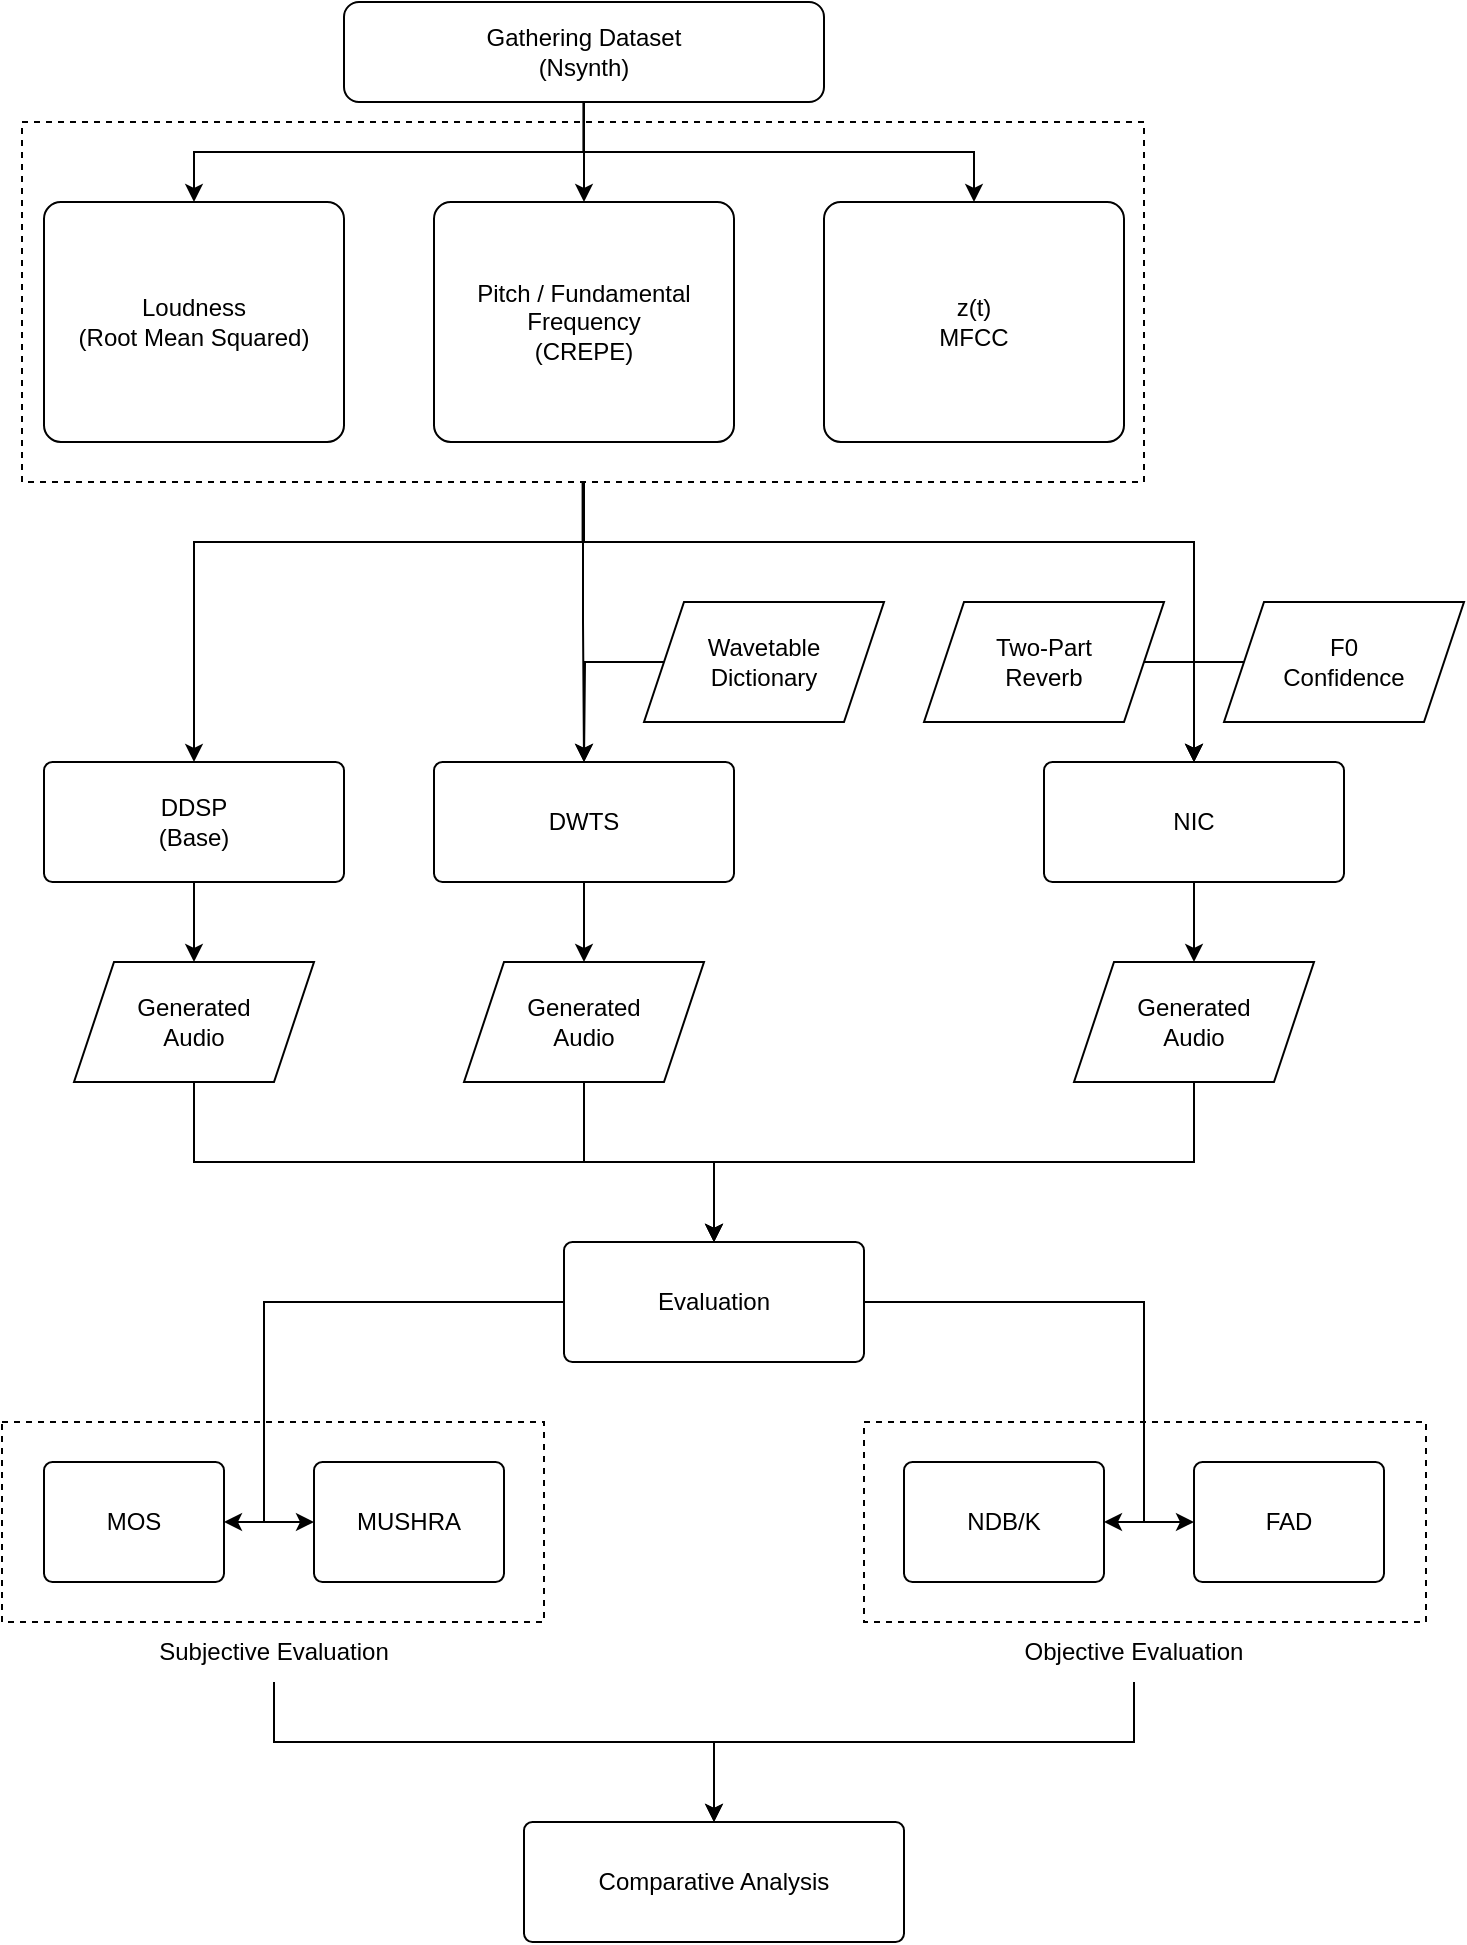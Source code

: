 <mxfile version="24.3.1" type="device">
  <diagram id="C5RBs43oDa-KdzZeNtuy" name="Page-1">
    <mxGraphModel dx="1161" dy="638" grid="1" gridSize="10" guides="1" tooltips="1" connect="1" arrows="1" fold="1" page="1" pageScale="1" pageWidth="827" pageHeight="1169" math="0" shadow="0">
      <root>
        <mxCell id="WIyWlLk6GJQsqaUBKTNV-0" />
        <mxCell id="WIyWlLk6GJQsqaUBKTNV-1" parent="WIyWlLk6GJQsqaUBKTNV-0" />
        <mxCell id="WIyWlLk6GJQsqaUBKTNV-3" value="Gathering Dataset&lt;div&gt;(Nsynth)&lt;/div&gt;" style="rounded=1;whiteSpace=wrap;html=1;fontSize=12;glass=0;strokeWidth=1;shadow=0;" parent="WIyWlLk6GJQsqaUBKTNV-1" vertex="1">
          <mxGeometry x="240" y="70" width="240" height="50" as="geometry" />
        </mxCell>
        <mxCell id="7aXix6pyU5FLzZMUOEfd-0" value="Loudness&lt;div&gt;(Root Mean Squared)&lt;/div&gt;" style="rounded=1;whiteSpace=wrap;html=1;fontSize=12;glass=0;strokeWidth=1;shadow=0;arcSize=7;" vertex="1" parent="WIyWlLk6GJQsqaUBKTNV-1">
          <mxGeometry x="90" y="170" width="150" height="120" as="geometry" />
        </mxCell>
        <mxCell id="7aXix6pyU5FLzZMUOEfd-2" value="Pitch / Fundamental Frequency&lt;div&gt;(CREPE)&lt;/div&gt;" style="rounded=1;whiteSpace=wrap;html=1;fontSize=12;glass=0;strokeWidth=1;shadow=0;arcSize=7;" vertex="1" parent="WIyWlLk6GJQsqaUBKTNV-1">
          <mxGeometry x="285" y="170" width="150" height="120" as="geometry" />
        </mxCell>
        <mxCell id="7aXix6pyU5FLzZMUOEfd-3" value="z(t)&lt;div&gt;MFCC&lt;/div&gt;" style="rounded=1;whiteSpace=wrap;html=1;fontSize=12;glass=0;strokeWidth=1;shadow=0;arcSize=7;" vertex="1" parent="WIyWlLk6GJQsqaUBKTNV-1">
          <mxGeometry x="480" y="170" width="150" height="120" as="geometry" />
        </mxCell>
        <mxCell id="7aXix6pyU5FLzZMUOEfd-4" value="" style="endArrow=classic;html=1;rounded=0;exitX=0.5;exitY=1;exitDx=0;exitDy=0;entryX=0.5;entryY=0;entryDx=0;entryDy=0;" edge="1" parent="WIyWlLk6GJQsqaUBKTNV-1" source="WIyWlLk6GJQsqaUBKTNV-3" target="7aXix6pyU5FLzZMUOEfd-2">
          <mxGeometry width="50" height="50" relative="1" as="geometry">
            <mxPoint x="320" y="200" as="sourcePoint" />
            <mxPoint x="370" y="150" as="targetPoint" />
          </mxGeometry>
        </mxCell>
        <mxCell id="7aXix6pyU5FLzZMUOEfd-5" value="" style="endArrow=classic;html=1;rounded=0;exitX=0.5;exitY=1;exitDx=0;exitDy=0;entryX=0.5;entryY=0;entryDx=0;entryDy=0;edgeStyle=elbowEdgeStyle;elbow=vertical;" edge="1" parent="WIyWlLk6GJQsqaUBKTNV-1" target="7aXix6pyU5FLzZMUOEfd-0">
          <mxGeometry width="50" height="50" relative="1" as="geometry">
            <mxPoint x="359.71" y="120" as="sourcePoint" />
            <mxPoint x="359.71" y="170" as="targetPoint" />
          </mxGeometry>
        </mxCell>
        <mxCell id="7aXix6pyU5FLzZMUOEfd-7" value="" style="endArrow=classic;html=1;rounded=0;entryX=0.5;entryY=0;entryDx=0;entryDy=0;edgeStyle=elbowEdgeStyle;elbow=vertical;" edge="1" parent="WIyWlLk6GJQsqaUBKTNV-1" target="7aXix6pyU5FLzZMUOEfd-3">
          <mxGeometry width="50" height="50" relative="1" as="geometry">
            <mxPoint x="360" y="120" as="sourcePoint" />
            <mxPoint x="175" y="180" as="targetPoint" />
          </mxGeometry>
        </mxCell>
        <mxCell id="7aXix6pyU5FLzZMUOEfd-8" value="" style="rounded=0;whiteSpace=wrap;html=1;fillColor=none;dashed=1;" vertex="1" parent="WIyWlLk6GJQsqaUBKTNV-1">
          <mxGeometry x="79" y="130" width="561" height="180" as="geometry" />
        </mxCell>
        <mxCell id="7aXix6pyU5FLzZMUOEfd-30" style="edgeStyle=orthogonalEdgeStyle;rounded=0;orthogonalLoop=1;jettySize=auto;html=1;entryX=0.5;entryY=0;entryDx=0;entryDy=0;" edge="1" parent="WIyWlLk6GJQsqaUBKTNV-1" source="7aXix6pyU5FLzZMUOEfd-9" target="7aXix6pyU5FLzZMUOEfd-26">
          <mxGeometry relative="1" as="geometry" />
        </mxCell>
        <mxCell id="7aXix6pyU5FLzZMUOEfd-9" value="DDSP&lt;div&gt;(Base)&lt;/div&gt;" style="rounded=1;whiteSpace=wrap;html=1;fontSize=12;glass=0;strokeWidth=1;shadow=0;arcSize=7;" vertex="1" parent="WIyWlLk6GJQsqaUBKTNV-1">
          <mxGeometry x="90" y="450" width="150" height="60" as="geometry" />
        </mxCell>
        <mxCell id="7aXix6pyU5FLzZMUOEfd-29" style="edgeStyle=orthogonalEdgeStyle;rounded=0;orthogonalLoop=1;jettySize=auto;html=1;entryX=0.5;entryY=0;entryDx=0;entryDy=0;" edge="1" parent="WIyWlLk6GJQsqaUBKTNV-1" source="7aXix6pyU5FLzZMUOEfd-10" target="7aXix6pyU5FLzZMUOEfd-24">
          <mxGeometry relative="1" as="geometry" />
        </mxCell>
        <mxCell id="7aXix6pyU5FLzZMUOEfd-10" value="DWTS" style="rounded=1;whiteSpace=wrap;html=1;fontSize=12;glass=0;strokeWidth=1;shadow=0;arcSize=7;" vertex="1" parent="WIyWlLk6GJQsqaUBKTNV-1">
          <mxGeometry x="285" y="450" width="150" height="60" as="geometry" />
        </mxCell>
        <mxCell id="7aXix6pyU5FLzZMUOEfd-31" style="edgeStyle=orthogonalEdgeStyle;rounded=0;orthogonalLoop=1;jettySize=auto;html=1;entryX=0.5;entryY=0;entryDx=0;entryDy=0;" edge="1" parent="WIyWlLk6GJQsqaUBKTNV-1" source="7aXix6pyU5FLzZMUOEfd-11" target="7aXix6pyU5FLzZMUOEfd-25">
          <mxGeometry relative="1" as="geometry" />
        </mxCell>
        <mxCell id="7aXix6pyU5FLzZMUOEfd-11" value="NIC" style="rounded=1;whiteSpace=wrap;html=1;fontSize=12;glass=0;strokeWidth=1;shadow=0;arcSize=7;" vertex="1" parent="WIyWlLk6GJQsqaUBKTNV-1">
          <mxGeometry x="590" y="450" width="150" height="60" as="geometry" />
        </mxCell>
        <mxCell id="7aXix6pyU5FLzZMUOEfd-12" value="" style="endArrow=classic;html=1;rounded=0;edgeStyle=elbowEdgeStyle;elbow=vertical;exitX=0.5;exitY=1;exitDx=0;exitDy=0;" edge="1" parent="WIyWlLk6GJQsqaUBKTNV-1" source="7aXix6pyU5FLzZMUOEfd-8" target="7aXix6pyU5FLzZMUOEfd-10">
          <mxGeometry width="50" height="50" relative="1" as="geometry">
            <mxPoint x="370" y="330" as="sourcePoint" />
            <mxPoint x="565" y="370" as="targetPoint" />
          </mxGeometry>
        </mxCell>
        <mxCell id="7aXix6pyU5FLzZMUOEfd-13" value="" style="endArrow=classic;html=1;rounded=0;edgeStyle=elbowEdgeStyle;elbow=vertical;exitX=0.5;exitY=1;exitDx=0;exitDy=0;entryX=0.5;entryY=0;entryDx=0;entryDy=0;" edge="1" parent="WIyWlLk6GJQsqaUBKTNV-1" target="7aXix6pyU5FLzZMUOEfd-9">
          <mxGeometry width="50" height="50" relative="1" as="geometry">
            <mxPoint x="359.3" y="310" as="sourcePoint" />
            <mxPoint x="359.3" y="370" as="targetPoint" />
            <Array as="points">
              <mxPoint x="262" y="340" />
            </Array>
          </mxGeometry>
        </mxCell>
        <mxCell id="7aXix6pyU5FLzZMUOEfd-14" value="" style="endArrow=classic;html=1;rounded=0;edgeStyle=elbowEdgeStyle;elbow=vertical;entryX=0.5;entryY=0;entryDx=0;entryDy=0;" edge="1" parent="WIyWlLk6GJQsqaUBKTNV-1" target="7aXix6pyU5FLzZMUOEfd-11">
          <mxGeometry width="50" height="50" relative="1" as="geometry">
            <mxPoint x="360" y="310" as="sourcePoint" />
            <mxPoint x="175" y="380" as="targetPoint" />
            <Array as="points">
              <mxPoint x="458" y="340" />
            </Array>
          </mxGeometry>
        </mxCell>
        <mxCell id="7aXix6pyU5FLzZMUOEfd-16" style="edgeStyle=orthogonalEdgeStyle;rounded=0;orthogonalLoop=1;jettySize=auto;html=1;" edge="1" parent="WIyWlLk6GJQsqaUBKTNV-1" source="7aXix6pyU5FLzZMUOEfd-15">
          <mxGeometry relative="1" as="geometry">
            <mxPoint x="360" y="450" as="targetPoint" />
          </mxGeometry>
        </mxCell>
        <mxCell id="7aXix6pyU5FLzZMUOEfd-15" value="Wavetable&lt;div&gt;Dictionary&lt;/div&gt;" style="shape=parallelogram;perimeter=parallelogramPerimeter;whiteSpace=wrap;html=1;fixedSize=1;" vertex="1" parent="WIyWlLk6GJQsqaUBKTNV-1">
          <mxGeometry x="390" y="370" width="120" height="60" as="geometry" />
        </mxCell>
        <mxCell id="7aXix6pyU5FLzZMUOEfd-20" style="edgeStyle=orthogonalEdgeStyle;rounded=0;orthogonalLoop=1;jettySize=auto;html=1;entryX=0.5;entryY=0;entryDx=0;entryDy=0;" edge="1" parent="WIyWlLk6GJQsqaUBKTNV-1" source="7aXix6pyU5FLzZMUOEfd-17" target="7aXix6pyU5FLzZMUOEfd-11">
          <mxGeometry relative="1" as="geometry">
            <Array as="points">
              <mxPoint x="665" y="400" />
            </Array>
          </mxGeometry>
        </mxCell>
        <mxCell id="7aXix6pyU5FLzZMUOEfd-17" value="F0&lt;div&gt;Confidence&lt;/div&gt;" style="shape=parallelogram;perimeter=parallelogramPerimeter;whiteSpace=wrap;html=1;fixedSize=1;" vertex="1" parent="WIyWlLk6GJQsqaUBKTNV-1">
          <mxGeometry x="680" y="370" width="120" height="60" as="geometry" />
        </mxCell>
        <mxCell id="7aXix6pyU5FLzZMUOEfd-22" style="edgeStyle=orthogonalEdgeStyle;rounded=0;orthogonalLoop=1;jettySize=auto;html=1;entryX=0.5;entryY=0;entryDx=0;entryDy=0;" edge="1" parent="WIyWlLk6GJQsqaUBKTNV-1" source="7aXix6pyU5FLzZMUOEfd-18" target="7aXix6pyU5FLzZMUOEfd-11">
          <mxGeometry relative="1" as="geometry">
            <Array as="points">
              <mxPoint x="665" y="400" />
            </Array>
          </mxGeometry>
        </mxCell>
        <mxCell id="7aXix6pyU5FLzZMUOEfd-18" value="Two-Part&lt;div&gt;Reverb&lt;/div&gt;" style="shape=parallelogram;perimeter=parallelogramPerimeter;whiteSpace=wrap;html=1;fixedSize=1;" vertex="1" parent="WIyWlLk6GJQsqaUBKTNV-1">
          <mxGeometry x="530" y="370" width="120" height="60" as="geometry" />
        </mxCell>
        <mxCell id="7aXix6pyU5FLzZMUOEfd-38" style="edgeStyle=orthogonalEdgeStyle;rounded=0;orthogonalLoop=1;jettySize=auto;html=1;entryX=0.5;entryY=0;entryDx=0;entryDy=0;" edge="1" parent="WIyWlLk6GJQsqaUBKTNV-1" source="7aXix6pyU5FLzZMUOEfd-24" target="7aXix6pyU5FLzZMUOEfd-36">
          <mxGeometry relative="1" as="geometry" />
        </mxCell>
        <mxCell id="7aXix6pyU5FLzZMUOEfd-24" value="Generated&lt;div&gt;Audio&lt;/div&gt;" style="shape=parallelogram;perimeter=parallelogramPerimeter;whiteSpace=wrap;html=1;fixedSize=1;" vertex="1" parent="WIyWlLk6GJQsqaUBKTNV-1">
          <mxGeometry x="300" y="550" width="120" height="60" as="geometry" />
        </mxCell>
        <mxCell id="7aXix6pyU5FLzZMUOEfd-37" style="edgeStyle=orthogonalEdgeStyle;rounded=0;orthogonalLoop=1;jettySize=auto;html=1;entryX=0.5;entryY=0;entryDx=0;entryDy=0;" edge="1" parent="WIyWlLk6GJQsqaUBKTNV-1" source="7aXix6pyU5FLzZMUOEfd-25" target="7aXix6pyU5FLzZMUOEfd-36">
          <mxGeometry relative="1" as="geometry">
            <Array as="points">
              <mxPoint x="665" y="650" />
              <mxPoint x="425" y="650" />
            </Array>
          </mxGeometry>
        </mxCell>
        <mxCell id="7aXix6pyU5FLzZMUOEfd-25" value="Generated&lt;div&gt;Audio&lt;/div&gt;" style="shape=parallelogram;perimeter=parallelogramPerimeter;whiteSpace=wrap;html=1;fixedSize=1;" vertex="1" parent="WIyWlLk6GJQsqaUBKTNV-1">
          <mxGeometry x="605" y="550" width="120" height="60" as="geometry" />
        </mxCell>
        <mxCell id="7aXix6pyU5FLzZMUOEfd-39" style="edgeStyle=orthogonalEdgeStyle;rounded=0;orthogonalLoop=1;jettySize=auto;html=1;entryX=0.5;entryY=0;entryDx=0;entryDy=0;" edge="1" parent="WIyWlLk6GJQsqaUBKTNV-1" source="7aXix6pyU5FLzZMUOEfd-26" target="7aXix6pyU5FLzZMUOEfd-36">
          <mxGeometry relative="1" as="geometry">
            <Array as="points">
              <mxPoint x="165" y="650" />
              <mxPoint x="425" y="650" />
            </Array>
          </mxGeometry>
        </mxCell>
        <mxCell id="7aXix6pyU5FLzZMUOEfd-26" value="Generated&lt;div&gt;Audio&lt;/div&gt;" style="shape=parallelogram;perimeter=parallelogramPerimeter;whiteSpace=wrap;html=1;fixedSize=1;" vertex="1" parent="WIyWlLk6GJQsqaUBKTNV-1">
          <mxGeometry x="105" y="550" width="120" height="60" as="geometry" />
        </mxCell>
        <mxCell id="7aXix6pyU5FLzZMUOEfd-32" value="MOS" style="rounded=1;whiteSpace=wrap;html=1;fontSize=12;glass=0;strokeWidth=1;shadow=0;arcSize=7;" vertex="1" parent="WIyWlLk6GJQsqaUBKTNV-1">
          <mxGeometry x="90" y="800" width="90" height="60" as="geometry" />
        </mxCell>
        <mxCell id="7aXix6pyU5FLzZMUOEfd-33" value="MUSHRA" style="rounded=1;whiteSpace=wrap;html=1;fontSize=12;glass=0;strokeWidth=1;shadow=0;arcSize=7;" vertex="1" parent="WIyWlLk6GJQsqaUBKTNV-1">
          <mxGeometry x="225" y="800" width="95" height="60" as="geometry" />
        </mxCell>
        <mxCell id="7aXix6pyU5FLzZMUOEfd-34" value="NDB/K" style="rounded=1;whiteSpace=wrap;html=1;fontSize=12;glass=0;strokeWidth=1;shadow=0;arcSize=7;" vertex="1" parent="WIyWlLk6GJQsqaUBKTNV-1">
          <mxGeometry x="520" y="800" width="100" height="60" as="geometry" />
        </mxCell>
        <mxCell id="7aXix6pyU5FLzZMUOEfd-35" value="FAD" style="rounded=1;whiteSpace=wrap;html=1;fontSize=12;glass=0;strokeWidth=1;shadow=0;arcSize=7;" vertex="1" parent="WIyWlLk6GJQsqaUBKTNV-1">
          <mxGeometry x="665" y="800" width="95" height="60" as="geometry" />
        </mxCell>
        <mxCell id="7aXix6pyU5FLzZMUOEfd-40" style="edgeStyle=orthogonalEdgeStyle;rounded=0;orthogonalLoop=1;jettySize=auto;html=1;entryX=1;entryY=0.5;entryDx=0;entryDy=0;" edge="1" parent="WIyWlLk6GJQsqaUBKTNV-1" source="7aXix6pyU5FLzZMUOEfd-36" target="7aXix6pyU5FLzZMUOEfd-32">
          <mxGeometry relative="1" as="geometry">
            <Array as="points">
              <mxPoint x="200" y="720" />
              <mxPoint x="200" y="830" />
            </Array>
          </mxGeometry>
        </mxCell>
        <mxCell id="7aXix6pyU5FLzZMUOEfd-41" style="edgeStyle=orthogonalEdgeStyle;rounded=0;orthogonalLoop=1;jettySize=auto;html=1;entryX=0;entryY=0.5;entryDx=0;entryDy=0;" edge="1" parent="WIyWlLk6GJQsqaUBKTNV-1" source="7aXix6pyU5FLzZMUOEfd-36" target="7aXix6pyU5FLzZMUOEfd-33">
          <mxGeometry relative="1" as="geometry">
            <Array as="points">
              <mxPoint x="200" y="720" />
              <mxPoint x="200" y="830" />
            </Array>
          </mxGeometry>
        </mxCell>
        <mxCell id="7aXix6pyU5FLzZMUOEfd-43" style="edgeStyle=orthogonalEdgeStyle;rounded=0;orthogonalLoop=1;jettySize=auto;html=1;entryX=1;entryY=0.5;entryDx=0;entryDy=0;" edge="1" parent="WIyWlLk6GJQsqaUBKTNV-1" source="7aXix6pyU5FLzZMUOEfd-36" target="7aXix6pyU5FLzZMUOEfd-34">
          <mxGeometry relative="1" as="geometry">
            <Array as="points">
              <mxPoint x="640" y="720" />
              <mxPoint x="640" y="830" />
            </Array>
          </mxGeometry>
        </mxCell>
        <mxCell id="7aXix6pyU5FLzZMUOEfd-44" style="edgeStyle=orthogonalEdgeStyle;rounded=0;orthogonalLoop=1;jettySize=auto;html=1;entryX=0;entryY=0.5;entryDx=0;entryDy=0;" edge="1" parent="WIyWlLk6GJQsqaUBKTNV-1" source="7aXix6pyU5FLzZMUOEfd-36" target="7aXix6pyU5FLzZMUOEfd-35">
          <mxGeometry relative="1" as="geometry">
            <Array as="points">
              <mxPoint x="640" y="720" />
              <mxPoint x="640" y="830" />
            </Array>
          </mxGeometry>
        </mxCell>
        <mxCell id="7aXix6pyU5FLzZMUOEfd-36" value="Evaluation" style="rounded=1;whiteSpace=wrap;html=1;fontSize=12;glass=0;strokeWidth=1;shadow=0;arcSize=7;" vertex="1" parent="WIyWlLk6GJQsqaUBKTNV-1">
          <mxGeometry x="350" y="690" width="150" height="60" as="geometry" />
        </mxCell>
        <mxCell id="7aXix6pyU5FLzZMUOEfd-45" value="" style="rounded=0;whiteSpace=wrap;html=1;fillColor=none;dashed=1;" vertex="1" parent="WIyWlLk6GJQsqaUBKTNV-1">
          <mxGeometry x="69" y="780" width="271" height="100" as="geometry" />
        </mxCell>
        <mxCell id="7aXix6pyU5FLzZMUOEfd-46" value="" style="rounded=0;whiteSpace=wrap;html=1;fillColor=none;dashed=1;" vertex="1" parent="WIyWlLk6GJQsqaUBKTNV-1">
          <mxGeometry x="500" y="780" width="281" height="100" as="geometry" />
        </mxCell>
        <mxCell id="7aXix6pyU5FLzZMUOEfd-53" style="edgeStyle=orthogonalEdgeStyle;rounded=0;orthogonalLoop=1;jettySize=auto;html=1;entryX=0.5;entryY=0;entryDx=0;entryDy=0;" edge="1" parent="WIyWlLk6GJQsqaUBKTNV-1" source="7aXix6pyU5FLzZMUOEfd-47" target="7aXix6pyU5FLzZMUOEfd-51">
          <mxGeometry relative="1" as="geometry">
            <Array as="points">
              <mxPoint x="205" y="940" />
              <mxPoint x="425" y="940" />
            </Array>
          </mxGeometry>
        </mxCell>
        <mxCell id="7aXix6pyU5FLzZMUOEfd-47" value="Subjective Evaluation" style="text;html=1;align=center;verticalAlign=middle;whiteSpace=wrap;rounded=0;" vertex="1" parent="WIyWlLk6GJQsqaUBKTNV-1">
          <mxGeometry x="130" y="880" width="150" height="30" as="geometry" />
        </mxCell>
        <mxCell id="7aXix6pyU5FLzZMUOEfd-52" style="edgeStyle=orthogonalEdgeStyle;rounded=0;orthogonalLoop=1;jettySize=auto;html=1;entryX=0.5;entryY=0;entryDx=0;entryDy=0;" edge="1" parent="WIyWlLk6GJQsqaUBKTNV-1" source="7aXix6pyU5FLzZMUOEfd-50" target="7aXix6pyU5FLzZMUOEfd-51">
          <mxGeometry relative="1" as="geometry">
            <Array as="points">
              <mxPoint x="635" y="940" />
              <mxPoint x="425" y="940" />
            </Array>
          </mxGeometry>
        </mxCell>
        <mxCell id="7aXix6pyU5FLzZMUOEfd-50" value="Objective Evaluation" style="text;html=1;align=center;verticalAlign=middle;whiteSpace=wrap;rounded=0;" vertex="1" parent="WIyWlLk6GJQsqaUBKTNV-1">
          <mxGeometry x="560" y="880" width="150" height="30" as="geometry" />
        </mxCell>
        <mxCell id="7aXix6pyU5FLzZMUOEfd-51" value="Comparative Analysis" style="rounded=1;whiteSpace=wrap;html=1;fontSize=12;glass=0;strokeWidth=1;shadow=0;arcSize=7;" vertex="1" parent="WIyWlLk6GJQsqaUBKTNV-1">
          <mxGeometry x="330" y="980" width="190" height="60" as="geometry" />
        </mxCell>
      </root>
    </mxGraphModel>
  </diagram>
</mxfile>
